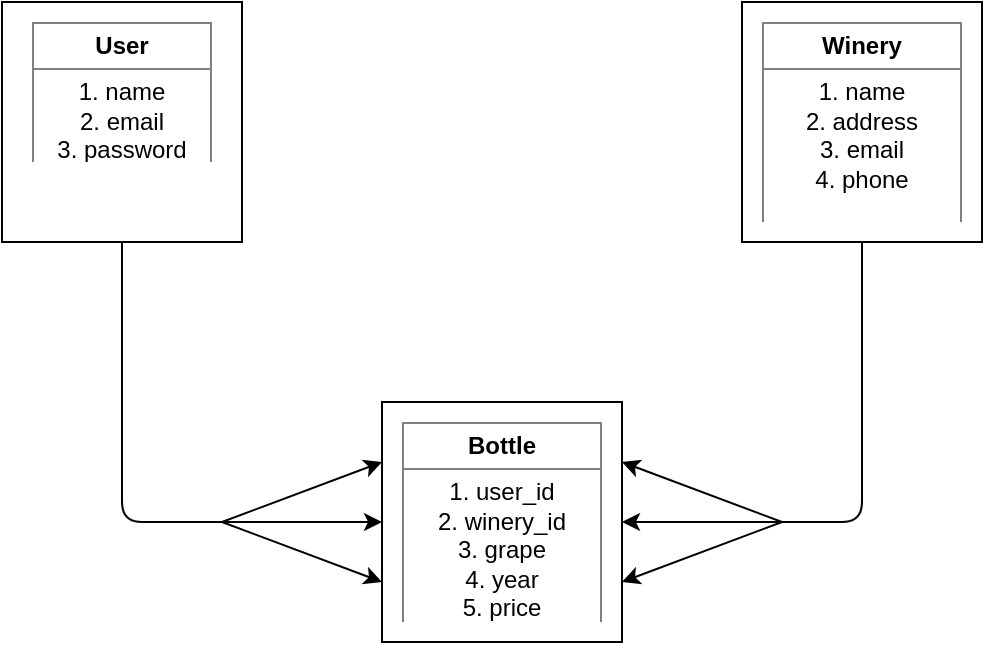 <mxfile version="13.0.9">
    <diagram id="WpryCl_2ZccOEQAxlRB6" name="Page-1">
        <mxGraphModel dx="786" dy="448" grid="1" gridSize="10" guides="1" tooltips="1" connect="1" arrows="1" fold="1" page="1" pageScale="1" pageWidth="850" pageHeight="1100" math="0" shadow="0">
            <root>
                <mxCell id="UYFH1C3IYtYCgIGTboO--0"/>
                <mxCell id="UYFH1C3IYtYCgIGTboO--1" parent="UYFH1C3IYtYCgIGTboO--0"/>
                <mxCell id="UYFH1C3IYtYCgIGTboO--2" value="" style="whiteSpace=wrap;html=1;aspect=fixed;" parent="UYFH1C3IYtYCgIGTboO--1" vertex="1">
                    <mxGeometry x="240" y="260" width="120" height="120" as="geometry"/>
                </mxCell>
                <mxCell id="UYFH1C3IYtYCgIGTboO--5" value="&lt;table border=&quot;1&quot; width=&quot;100%&quot; cellpadding=&quot;4&quot; style=&quot;width: 100% ; height: 100% ; border-collapse: collapse&quot;&gt;&lt;tbody&gt;&lt;tr&gt;&lt;th align=&quot;center&quot;&gt;Bottle&lt;/th&gt;&lt;/tr&gt;&lt;tr&gt;&lt;td align=&quot;center&quot;&gt;1. user_id&lt;br&gt;2. winery_id&lt;br&gt;3. grape&lt;br&gt;4. year&lt;br&gt;5. price&lt;/td&gt;&lt;/tr&gt;&lt;tr&gt;&lt;td align=&quot;center&quot;&gt;&lt;br&gt;&lt;/td&gt;&lt;/tr&gt;&lt;/tbody&gt;&lt;/table&gt;" style="text;html=1;strokeColor=none;fillColor=none;overflow=fill;" parent="UYFH1C3IYtYCgIGTboO--1" vertex="1">
                    <mxGeometry x="250" y="270" width="100" height="100" as="geometry"/>
                </mxCell>
                <mxCell id="UYFH1C3IYtYCgIGTboO--6" value="" style="whiteSpace=wrap;html=1;aspect=fixed;" parent="UYFH1C3IYtYCgIGTboO--1" vertex="1">
                    <mxGeometry x="50" y="60" width="120" height="120" as="geometry"/>
                </mxCell>
                <mxCell id="UYFH1C3IYtYCgIGTboO--7" value="&lt;table border=&quot;1&quot; width=&quot;100%&quot; cellpadding=&quot;4&quot; style=&quot;width: 100% ; height: 100% ; border-collapse: collapse&quot;&gt;&lt;tbody&gt;&lt;tr&gt;&lt;th align=&quot;center&quot;&gt;User&lt;/th&gt;&lt;/tr&gt;&lt;tr&gt;&lt;td align=&quot;center&quot;&gt;1. name&lt;br&gt;2. email&lt;br&gt;3. password&lt;br&gt;&lt;/td&gt;&lt;/tr&gt;&lt;tr&gt;&lt;td align=&quot;center&quot;&gt;&lt;br&gt;&lt;/td&gt;&lt;/tr&gt;&lt;/tbody&gt;&lt;/table&gt;" style="text;html=1;strokeColor=none;fillColor=none;overflow=fill;" parent="UYFH1C3IYtYCgIGTboO--1" vertex="1">
                    <mxGeometry x="65" y="70" width="90" height="70" as="geometry"/>
                </mxCell>
                <mxCell id="UYFH1C3IYtYCgIGTboO--8" value="" style="whiteSpace=wrap;html=1;aspect=fixed;" parent="UYFH1C3IYtYCgIGTboO--1" vertex="1">
                    <mxGeometry x="420" y="60" width="120" height="120" as="geometry"/>
                </mxCell>
                <mxCell id="UYFH1C3IYtYCgIGTboO--9" value="" style="edgeStyle=elbowEdgeStyle;elbow=horizontal;endArrow=classic;html=1;exitX=0.5;exitY=1;exitDx=0;exitDy=0;entryX=0;entryY=0.5;entryDx=0;entryDy=0;" parent="UYFH1C3IYtYCgIGTboO--1" source="UYFH1C3IYtYCgIGTboO--6" target="UYFH1C3IYtYCgIGTboO--2" edge="1">
                    <mxGeometry width="50" height="50" relative="1" as="geometry">
                        <mxPoint x="270" y="260" as="sourcePoint"/>
                        <mxPoint x="320" y="210" as="targetPoint"/>
                        <Array as="points">
                            <mxPoint x="110" y="290"/>
                        </Array>
                    </mxGeometry>
                </mxCell>
                <mxCell id="UYFH1C3IYtYCgIGTboO--10" value="" style="edgeStyle=elbowEdgeStyle;elbow=horizontal;endArrow=classic;html=1;exitX=0.5;exitY=1;exitDx=0;exitDy=0;entryX=1;entryY=0.5;entryDx=0;entryDy=0;" parent="UYFH1C3IYtYCgIGTboO--1" source="UYFH1C3IYtYCgIGTboO--8" target="UYFH1C3IYtYCgIGTboO--2" edge="1">
                    <mxGeometry width="50" height="50" relative="1" as="geometry">
                        <mxPoint x="120" y="190" as="sourcePoint"/>
                        <mxPoint x="250" y="330" as="targetPoint"/>
                        <Array as="points">
                            <mxPoint x="480" y="320"/>
                        </Array>
                    </mxGeometry>
                </mxCell>
                <mxCell id="UYFH1C3IYtYCgIGTboO--11" value="&lt;table border=&quot;1&quot; width=&quot;100%&quot; cellpadding=&quot;4&quot; style=&quot;width: 100% ; height: 100% ; border-collapse: collapse&quot;&gt;&lt;tbody&gt;&lt;tr&gt;&lt;th align=&quot;center&quot;&gt;Winery&lt;/th&gt;&lt;/tr&gt;&lt;tr&gt;&lt;td align=&quot;center&quot;&gt;1. name&lt;br&gt;2. address&lt;br&gt;3. email&lt;br&gt;4. phone&lt;br&gt;&lt;br&gt;&lt;/td&gt;&lt;/tr&gt;&lt;tr&gt;&lt;td align=&quot;center&quot;&gt;&lt;br&gt;&lt;/td&gt;&lt;/tr&gt;&lt;/tbody&gt;&lt;/table&gt;" style="text;html=1;strokeColor=none;fillColor=none;overflow=fill;" parent="UYFH1C3IYtYCgIGTboO--1" vertex="1">
                    <mxGeometry x="430" y="70" width="100" height="100" as="geometry"/>
                </mxCell>
                <mxCell id="UYFH1C3IYtYCgIGTboO--12" value="" style="endArrow=classic;html=1;entryX=0;entryY=0.25;entryDx=0;entryDy=0;" parent="UYFH1C3IYtYCgIGTboO--1" target="UYFH1C3IYtYCgIGTboO--2" edge="1">
                    <mxGeometry width="50" height="50" relative="1" as="geometry">
                        <mxPoint x="160" y="320" as="sourcePoint"/>
                        <mxPoint x="320" y="210" as="targetPoint"/>
                    </mxGeometry>
                </mxCell>
                <mxCell id="UYFH1C3IYtYCgIGTboO--13" value="" style="endArrow=classic;html=1;entryX=0;entryY=0.75;entryDx=0;entryDy=0;" parent="UYFH1C3IYtYCgIGTboO--1" target="UYFH1C3IYtYCgIGTboO--2" edge="1">
                    <mxGeometry width="50" height="50" relative="1" as="geometry">
                        <mxPoint x="160" y="320" as="sourcePoint"/>
                        <mxPoint x="250" y="300" as="targetPoint"/>
                    </mxGeometry>
                </mxCell>
                <mxCell id="UYFH1C3IYtYCgIGTboO--14" value="" style="endArrow=classic;html=1;" parent="UYFH1C3IYtYCgIGTboO--1" edge="1">
                    <mxGeometry width="50" height="50" relative="1" as="geometry">
                        <mxPoint x="440" y="320" as="sourcePoint"/>
                        <mxPoint x="360" y="290" as="targetPoint"/>
                    </mxGeometry>
                </mxCell>
                <mxCell id="UYFH1C3IYtYCgIGTboO--15" value="" style="endArrow=classic;html=1;entryX=1;entryY=0.75;entryDx=0;entryDy=0;" parent="UYFH1C3IYtYCgIGTboO--1" target="UYFH1C3IYtYCgIGTboO--2" edge="1">
                    <mxGeometry width="50" height="50" relative="1" as="geometry">
                        <mxPoint x="440" y="320" as="sourcePoint"/>
                        <mxPoint x="370" y="300" as="targetPoint"/>
                    </mxGeometry>
                </mxCell>
            </root>
        </mxGraphModel>
    </diagram>
</mxfile>